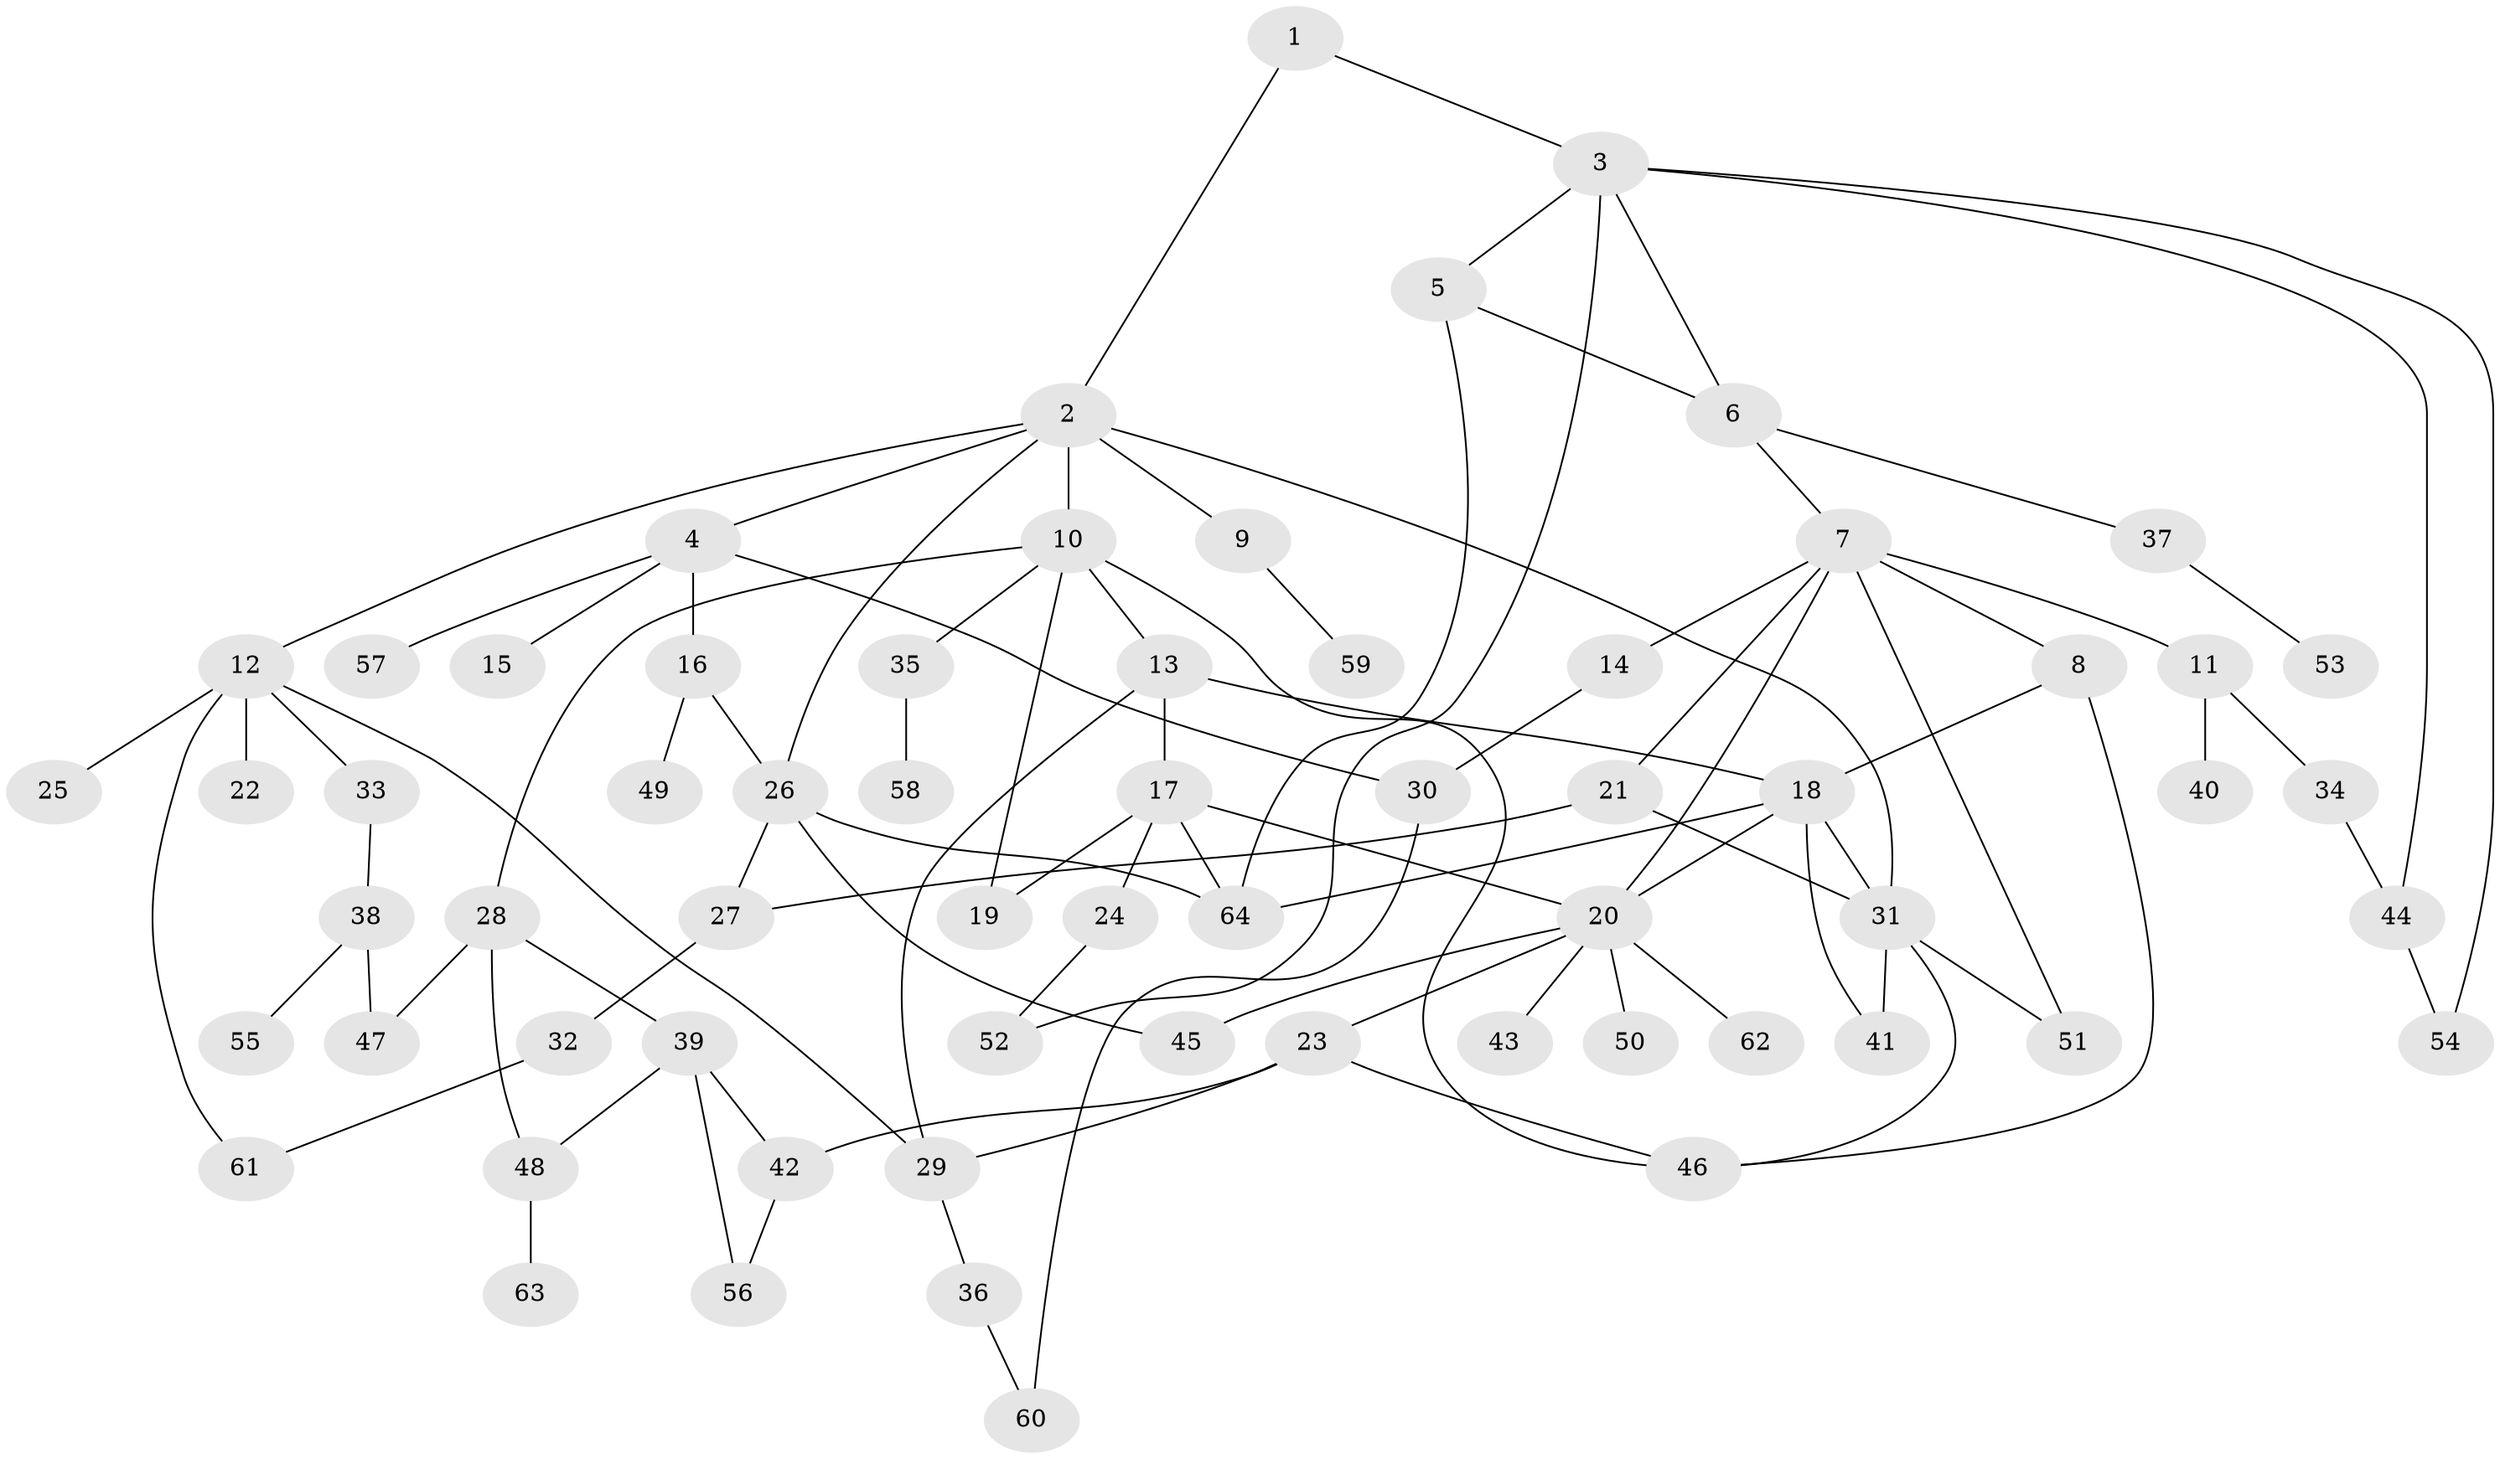// original degree distribution, {3: 0.2204724409448819, 8: 0.015748031496062992, 4: 0.05511811023622047, 6: 0.015748031496062992, 7: 0.023622047244094488, 2: 0.3464566929133858, 5: 0.047244094488188976, 1: 0.2755905511811024}
// Generated by graph-tools (version 1.1) at 2025/34/03/09/25 02:34:20]
// undirected, 64 vertices, 93 edges
graph export_dot {
graph [start="1"]
  node [color=gray90,style=filled];
  1;
  2;
  3;
  4;
  5;
  6;
  7;
  8;
  9;
  10;
  11;
  12;
  13;
  14;
  15;
  16;
  17;
  18;
  19;
  20;
  21;
  22;
  23;
  24;
  25;
  26;
  27;
  28;
  29;
  30;
  31;
  32;
  33;
  34;
  35;
  36;
  37;
  38;
  39;
  40;
  41;
  42;
  43;
  44;
  45;
  46;
  47;
  48;
  49;
  50;
  51;
  52;
  53;
  54;
  55;
  56;
  57;
  58;
  59;
  60;
  61;
  62;
  63;
  64;
  1 -- 2 [weight=1.0];
  1 -- 3 [weight=1.0];
  2 -- 4 [weight=1.0];
  2 -- 9 [weight=1.0];
  2 -- 10 [weight=1.0];
  2 -- 12 [weight=1.0];
  2 -- 26 [weight=1.0];
  2 -- 31 [weight=1.0];
  3 -- 5 [weight=1.0];
  3 -- 6 [weight=1.0];
  3 -- 44 [weight=1.0];
  3 -- 52 [weight=1.0];
  3 -- 54 [weight=1.0];
  4 -- 15 [weight=1.0];
  4 -- 16 [weight=1.0];
  4 -- 30 [weight=1.0];
  4 -- 57 [weight=1.0];
  5 -- 6 [weight=1.0];
  5 -- 64 [weight=1.0];
  6 -- 7 [weight=1.0];
  6 -- 37 [weight=1.0];
  7 -- 8 [weight=1.0];
  7 -- 11 [weight=1.0];
  7 -- 14 [weight=1.0];
  7 -- 20 [weight=1.0];
  7 -- 21 [weight=1.0];
  7 -- 51 [weight=1.0];
  8 -- 18 [weight=1.0];
  8 -- 46 [weight=1.0];
  9 -- 59 [weight=1.0];
  10 -- 13 [weight=1.0];
  10 -- 19 [weight=1.0];
  10 -- 28 [weight=1.0];
  10 -- 35 [weight=1.0];
  10 -- 46 [weight=1.0];
  11 -- 34 [weight=1.0];
  11 -- 40 [weight=1.0];
  12 -- 22 [weight=1.0];
  12 -- 25 [weight=1.0];
  12 -- 29 [weight=1.0];
  12 -- 33 [weight=1.0];
  12 -- 61 [weight=1.0];
  13 -- 17 [weight=1.0];
  13 -- 18 [weight=1.0];
  13 -- 29 [weight=1.0];
  14 -- 30 [weight=1.0];
  16 -- 26 [weight=1.0];
  16 -- 49 [weight=1.0];
  17 -- 19 [weight=1.0];
  17 -- 20 [weight=1.0];
  17 -- 24 [weight=1.0];
  17 -- 64 [weight=2.0];
  18 -- 20 [weight=1.0];
  18 -- 31 [weight=1.0];
  18 -- 41 [weight=1.0];
  18 -- 64 [weight=1.0];
  20 -- 23 [weight=1.0];
  20 -- 43 [weight=1.0];
  20 -- 45 [weight=1.0];
  20 -- 50 [weight=1.0];
  20 -- 62 [weight=1.0];
  21 -- 27 [weight=1.0];
  21 -- 31 [weight=1.0];
  23 -- 29 [weight=1.0];
  23 -- 42 [weight=1.0];
  23 -- 46 [weight=1.0];
  24 -- 52 [weight=1.0];
  26 -- 27 [weight=2.0];
  26 -- 45 [weight=1.0];
  26 -- 64 [weight=1.0];
  27 -- 32 [weight=1.0];
  28 -- 39 [weight=1.0];
  28 -- 47 [weight=1.0];
  28 -- 48 [weight=1.0];
  29 -- 36 [weight=1.0];
  30 -- 60 [weight=1.0];
  31 -- 41 [weight=1.0];
  31 -- 46 [weight=1.0];
  31 -- 51 [weight=1.0];
  32 -- 61 [weight=1.0];
  33 -- 38 [weight=1.0];
  34 -- 44 [weight=1.0];
  35 -- 58 [weight=1.0];
  36 -- 60 [weight=1.0];
  37 -- 53 [weight=1.0];
  38 -- 47 [weight=1.0];
  38 -- 55 [weight=1.0];
  39 -- 42 [weight=1.0];
  39 -- 48 [weight=1.0];
  39 -- 56 [weight=1.0];
  42 -- 56 [weight=1.0];
  44 -- 54 [weight=1.0];
  48 -- 63 [weight=1.0];
}

